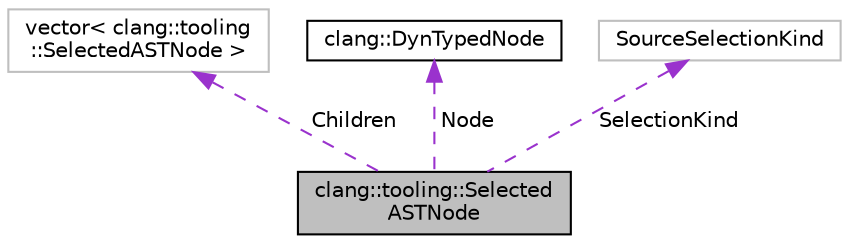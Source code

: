 digraph "clang::tooling::SelectedASTNode"
{
 // LATEX_PDF_SIZE
  bgcolor="transparent";
  edge [fontname="Helvetica",fontsize="10",labelfontname="Helvetica",labelfontsize="10"];
  node [fontname="Helvetica",fontsize="10",shape=record];
  Node1 [label="clang::tooling::Selected\lASTNode",height=0.2,width=0.4,color="black", fillcolor="grey75", style="filled", fontcolor="black",tooltip="Represents a selected AST node."];
  Node2 -> Node1 [dir="back",color="darkorchid3",fontsize="10",style="dashed",label=" Children" ,fontname="Helvetica"];
  Node2 [label="vector\< clang::tooling\l::SelectedASTNode \>",height=0.2,width=0.4,color="grey75",tooltip=" "];
  Node3 -> Node1 [dir="back",color="darkorchid3",fontsize="10",style="dashed",label=" Node" ,fontname="Helvetica"];
  Node3 [label="clang::DynTypedNode",height=0.2,width=0.4,color="black",URL="$classclang_1_1DynTypedNode.html",tooltip="A dynamically typed AST node container."];
  Node4 -> Node1 [dir="back",color="darkorchid3",fontsize="10",style="dashed",label=" SelectionKind" ,fontname="Helvetica"];
  Node4 [label="SourceSelectionKind",height=0.2,width=0.4,color="grey75",tooltip=" "];
}
